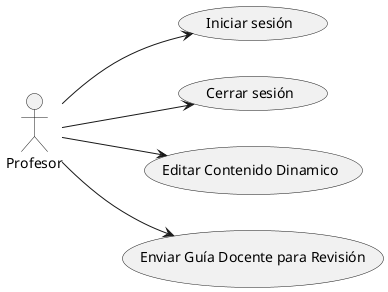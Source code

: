 @startuml

left to right direction

actor Profesor

usecase "Iniciar sesión" as IniciarSesion
usecase "Cerrar sesión" as CerrarSesion
usecase "Editar Contenido Dinamico" as EditarGuia
usecase "Enviar Guía Docente para Revisión" as EnviarGuia

Profesor --> IniciarSesion
Profesor --> CerrarSesion
Profesor --> EditarGuia
Profesor --> EnviarGuia

@enduml